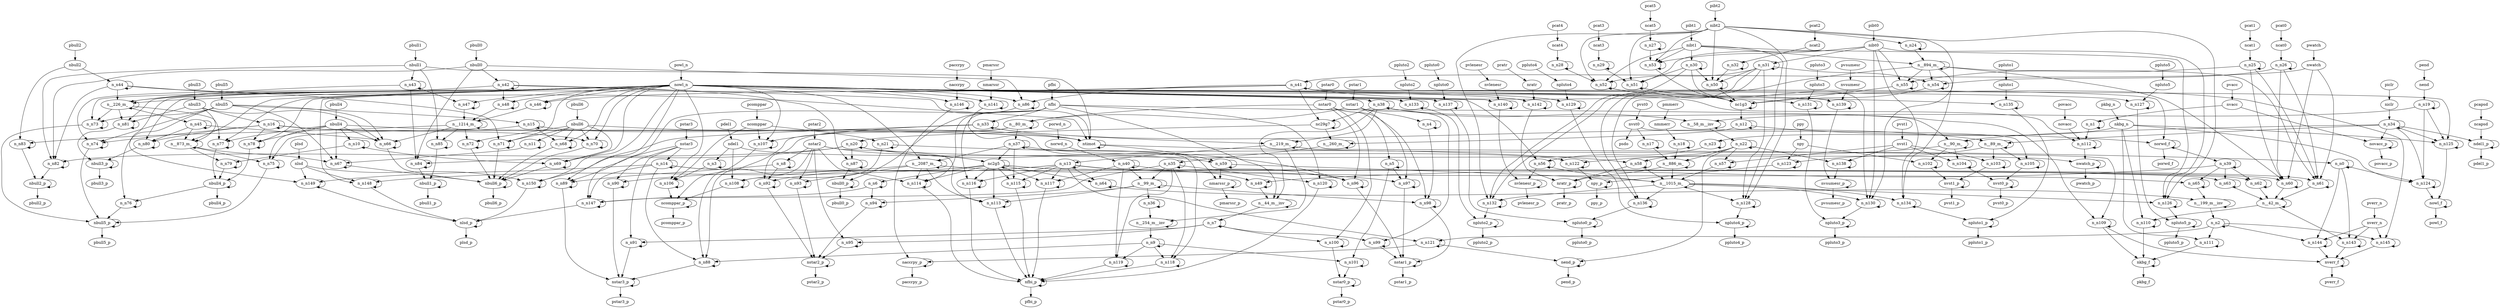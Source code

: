 digraph g {
 nbull2_p -> pbull2_p
 pdel1 -> ndel1
 nend_p -> pend_p
 nbull3_p -> pbull3_p
 norwd_f -> porwd_f
 nbull4_p -> pbull4_p
 npluto3_p -> ppluto3_p
 nwatch_p -> pwatch_p
 nbull5_p -> pbull5_p
 pratr -> nratr
 pbull1 -> nbull1
 nbull6_p -> pbull6_p
 npluto5_p -> ppluto5_p
 npy_p -> ppy_p
 pbull0 -> nbull0
 pwatch -> nwatch
 povacc -> novacc
 pverr_n -> nverr_n
 npluto4_p -> ppluto4_p
 nlsd_p -> plsd_p
 nvlenesr_p -> pvlenesr_p
 porwd_n -> norwd_n
 nfbi_p -> pfbi_p
 pvlenesr -> nvlenesr
 nstar1_p -> pstar1_p
 nvsumesr_p -> pvsumesr_p
 naccrpy_p -> paccrpy_p
 nkbg_f -> pkbg_f
 nmarssr_p -> pmarssr_p
 pmmerr -> nmmerr
 nstar0_p -> pstar0_p
 paccrpy -> naccrpy
 nstar3_p -> pstar3_p
 ndel1_p -> pdel1_p
 nstar2_p -> pstar2_p
 pvacc -> nvacc
 pcat4 -> ncat4
 pvst1 -> nvst1
 pcapsd -> ncapsd
 pcat3 -> ncat3
 pcat2 -> ncat2
 nvst0_p -> pvst0_p
 pcat1 -> ncat1
 plsd -> nlsd
 pvst0 -> nvst0
 pcat0 -> ncat0
 ncomppar_p -> pcomppar_p
 pibt2 -> nibt2
 pkbg_n -> nkbg_n
 nowl_f -> powl_f
 pmarssr -> nmarssr
 nvst0 -> psdo
 pend -> nend
 nvst1_p -> pvst1_p
 pvsumesr -> nvsumesr
 pbull5 -> nbull5
 npluto1_p -> ppluto1_p
 ppluto4 -> npluto4
 pstar2 -> nstar2
 pbull4 -> nbull4
 ppluto5 -> npluto5
 ppy -> npy
 pstar3 -> nstar3
 pbull3 -> nbull3
 pcomppar -> ncomppar
 pibt1 -> nibt1
 nratr_p -> pratr_p
 pstar0 -> nstar0
 pbull2 -> nbull2
 pibt0 -> nibt0
 npluto0_p -> ppluto0_p
 pstar1 -> nstar1
 ppluto0 -> npluto0
 pfbi -> nfbi
 novacc_p -> povacc_p
 powl_n -> nowl_n
 ppluto1 -> npluto1
 npluto2_p -> ppluto2_p
 nbull0_p -> pbull0_p
 piclr -> niclr
 ppluto2 -> npluto2
 nverr_f -> pverr_f
 nbull1_p -> pbull1_p
 pbull6 -> nbull6
 pcat5 -> ncat5
 ppluto3 -> npluto3
 n_n121 -> naccrpy_p
 n_n146 -> naccrpy_p
  -> naccrpy_p
 n_n9 -> n_n119
 n_n35 -> n_n119
 n_n40 -> n_n119
  -> n_n119
 n_n2 -> n_n111
 nkbg_n -> n_n111
  -> n_n111
 n_n102 -> nvst1_p
 n_n103 -> nvst1_p
  -> nvst1_p
 n_n92 -> nstar2_p
 n_n94 -> nstar2_p
 n_n93 -> nstar2_p
 n_n95 -> nstar2_p
  -> nstar2_p
 n_n20 -> n_n87
 n_n42 -> n_n87
  -> n_n87
 n_n78 -> nbull4_p
 n_n77 -> nbull4_p
 n_n79 -> nbull4_p
  -> nbull4_p
 n_n35 -> n_n147
 n_n14 -> n_n147
 n_n6 -> n_n147
 nfbi -> n_n147
  -> n_n147
 n_n9 -> n_n118
 n_n35 -> n_n118
 n_n37 -> n_n118
  -> n_n118
 n_n110 -> nkbg_f
 n_n109 -> nkbg_f
 n_n111 -> nkbg_f
  -> nkbg_f
 n__89_m_ -> n_n103
 nvst1 -> n_n103
  -> n_n103
 n_n37 -> n_n96
 n_n13 -> n_n96
 nstar0 -> n_n96
  -> n_n96
 nowl_n -> n_n86
 n_n41 -> n_n86
 nbull0 -> n_n86
  -> n_n86
 n_n16 -> n_n80
 n_n45 -> n_n80
 nowl_n -> n_n80
  -> n_n80
 nlsd -> n_n148
 nowl_n -> n_n148
 nc2g5 -> n_n148
  -> n_n148
 n_n130 -> npluto3_p
 n_n131 -> npluto3_p
  -> npluto3_p
 nkbg_n -> n_n125
 n_n34 -> n_n125
 n_n19 -> n_n125
 n_n41 -> n_n125
  -> n_n125
 n__90_m_ -> n_n102
 npy -> n_n102
  -> n_n102
 n_n6 -> n_n94
 n__99_m_ -> n_n94
  -> n_n94
 n__80_m_ -> n_n88
 n_n14 -> n_n88
 n_n9 -> n_n88
 nstar2 -> n_n88
  -> n_n88
 nbull3 -> n_n81
 n__226_m_ -> n_n81
 nowl_n -> n_n81
  -> n_n81
 nlsd -> n_n149
 nowl_n -> n_n149
 n_n14 -> n_n149
  -> n_n149
 nowl_n -> n_n131
 npluto3 -> n_n131
  -> n_n131
 n_n124 -> nowl_f
 n_n125 -> nowl_f
  -> nowl_f
 n_n100 -> nstar0_p
 n_n101 -> nstar0_p
  -> nstar0_p
 n_n7 -> n_n95
 nstar2 -> n_n95
  -> n_n95
 n_n86 -> nbull0_p
 n_n87 -> nbull0_p
  -> nbull0_p
 n_n80 -> nbull3_p
 n_n81 -> nbull3_p
  -> nbull3_p
 n_n2 -> n_n144
 n_n0 -> n_n144
 nverr_n -> n_n144
  -> n_n144
 n_n136 -> npluto0_p
 n_n137 -> npluto0_p
  -> npluto0_p
 n_n9 -> n_n101
 n_n5 -> n_n101
  -> n_n101
 n__80_m_ -> n_n92
 n_n13 -> n_n92
 n_n8 -> n_n92
  -> n_n92
 nbull0 -> n_n84
 n_n20 -> n_n84
 n_n43 -> n_n84
  -> n_n84
 n_n73 -> nbull5_p
 n_n75 -> nbull5_p
 n_n74 -> nbull5_p
 n_n76 -> nbull5_p
  -> nbull5_p
 n__254_m__inv -> n_n9
  -> n_n9
 n_n41 -> n_n145
 n_n2 -> n_n145
 nverr_n -> n_n145
  -> n_n145
 n__42_m_ -> n_n143
 n_n0 -> n_n143
 nverr_n -> n_n143
  -> n_n143
 n_n22 -> n_n138
 nvst1 -> n_n138
  -> n_n138
 n_n7 -> n_n100
 nstar0 -> n_n100
  -> n_n100
 n__2087_m_ -> n_n93
 nstar2 -> n_n93
  -> n_n93
 n_n82 -> nbull2_p
 n_n83 -> nbull2_p
  -> nbull2_p
 nowl_n -> n_n77
 n__226_m_ -> n_n77
 nbull4 -> n_n77
  -> n_n77
 n_n143 -> nverr_f
 n_n145 -> nverr_f
 n_n144 -> nverr_f
 n_n109 -> nverr_f
  -> nverr_f
 n_n96 -> nstar1_p
 n_n98 -> nstar1_p
 n_n97 -> nstar1_p
 n_n99 -> nstar1_p
  -> nstar1_p
 n_n7 -> n_n91
 nstar3 -> n_n91
  -> n_n91
 n_n84 -> nbull1_p
 n_n85 -> nbull1_p
  -> nbull1_p
 nowl_n -> n_n78
 n_n16 -> n_n78
 nbull4 -> n_n78
  -> n_n78
 nowl_n -> n_n146
 naccrpy -> n_n146
  -> n_n146
 n_n7 -> n_n99
 nstar1 -> n_n99
  -> n_n99
 n_n88 -> nstar3_p
 n_n90 -> nstar3_p
 n_n89 -> nstar3_p
 n_n91 -> nstar3_p
  -> nstar3_p
 n__1214_m_ -> n_n85
 nbull1 -> n_n85
  -> n_n85
 n__873_m_ -> n_n79
 n_n10 -> n_n79
  -> n_n79
 n_n59 -> nmarssr_p
 n_n141 -> nmarssr_p
  -> nmarssr_p
 nowl_n -> n_n135
 npluto1 -> n_n135
  -> n_n135
 n_n126 -> npluto5_p
 n_n127 -> npluto5_p
  -> npluto5_p
 n_n13 -> n_n121
 n_n2 -> n_n121
  -> n_n121
 nowl_n -> n_n112
 novacc -> n_n112
 n_n1 -> n_n112
  -> n_n112
 n_n104 -> nvst0_p
 n_n105 -> nvst0_p
  -> nvst0_p
 nstar0 -> n_n5
  -> n_n5
 nowl_n -> n_n141
 nmarssr -> n_n141
  -> n_n141
 n_n134 -> npluto1_p
 n_n135 -> npluto1_p
  -> npluto1_p
 nowl_n -> n_n127
 npluto5 -> n_n127
  -> n_n127
 n_n121 -> nend_p
 n_n22 -> nend_p
  -> nend_p
 n_n34 -> novacc_p
 nvacc -> novacc_p
  -> novacc_p
 ncomppar -> n_n106
 nowl_n -> n_n106
 n_n3 -> n_n106
  -> n_n106
 nc2g5 -> n_n6
  -> n_n6
 n_n142 -> nratr_p
 n_n58 -> nratr_p
 n__886_m_ -> nratr_p
  -> nratr_p
 n__1015_m_ -> n_n136
 n__894_m_ -> n_n136
 n_n31 -> n_n136
  -> n_n136
 n__1015_m_ -> n_n126
 nibt0 -> n_n126
 nibt2 -> n_n126
 nibt1 -> n_n126
  -> n_n126
 n_n35 -> n_n120
 nfbi -> n_n120
  -> n_n120
 n__2087_m_ -> n_n113
 nc2g5 -> n_n113
 nstar2 -> n_n113
 n__99_m_ -> n_n113
  -> n_n113
 ncomppar -> n_n107
 nowl_n -> n_n107
 n_n33 -> n_n107
  -> n_n107
 n__44_m__inv -> n_n7
  -> n_n7
 nowl_n -> n_n142
 nratr -> n_n142
  -> n_n142
 nowl_n -> n_n137
 npluto0 -> n_n137
  -> n_n137
 n_n12 -> norwd_f
 n_n41 -> norwd_f
  -> norwd_f
 n_n117 -> nfbi_p
 n_n116 -> nfbi_p
 n_n119 -> nfbi_p
 n_n118 -> nfbi_p
 n_n120 -> nfbi_p
 n_n113 -> nfbi_p
 n_n115 -> nfbi_p
 n_n114 -> nfbi_p
  -> nfbi_p
 n_n112 -> nwatch_p
 n_n20 -> nwatch_p
  -> nwatch_p
 n_n21 -> n_n108
 n_n13 -> n_n108
 ndel1 -> n_n108
  -> n_n108
 nstar2 -> n_n8
  -> n_n8
 nlsd -> n_n150
 nowl_n -> n_n150
 n_n33 -> n_n150
  -> n_n150
 n_n138 -> nvsumesr_p
 n_n139 -> nvsumesr_p
  -> nvsumesr_p
 n__1015_m_ -> n_n132
 n_n31 -> n_n132
 nibt2 -> n_n132
 n_n30 -> n_n132
  -> n_n132
 n__1015_m_ -> n_n130
 nibt0 -> n_n130
 nibt2 -> n_n130
 n_n30 -> n_n130
  -> n_n130
 n_n122 -> npy_p
 n_n123 -> npy_p
  -> npy_p
 nc2g5 -> n_n115
 n_n13 -> n_n115
 n_n37 -> n_n115
  -> n_n115
 n_n107 -> ncomppar_p
 n_n106 -> ncomppar_p
 n_n108 -> ncomppar_p
  -> ncomppar_p
 n__2087_m_ -> n_n90
 nstar3 -> n_n90
  -> n_n90
 n_n20 -> n_n82
 n_n44 -> n_n82
 nbull0 -> n_n82
 nbull1 -> n_n82
  -> n_n82
 nvacc -> n_n1
  -> n_n1
 n_n147 -> nlsd_p
 n_n149 -> nlsd_p
 n_n148 -> nlsd_p
 n_n150 -> nlsd_p
  -> nlsd_p
 nowl_n -> n_n139
 nvsumesr -> n_n139
  -> n_n139
 nowl_n -> n_n133
 npluto2 -> n_n133
  -> n_n133
 n_n128 -> npluto4_p
 n_n129 -> npluto4_p
  -> npluto4_p
 nkbg_n -> n_n124
 n_n34 -> n_n124
 n_n19 -> n_n124
 n_n0 -> n_n124
  -> n_n124
 n__2087_m_ -> n_n114
 nc2g5 -> n_n114
 nstar2 -> n_n114
 nfbi -> n_n114
  -> n_n114
 n_n34 -> ndel1_p
 ncapsd -> ndel1_p
  -> ndel1_p
 n_n8 -> n_n89
 nstar3 -> n_n89
 nowl_n -> n_n89
  -> n_n89
 n__1214_m_ -> n_n83
 nbull2 -> n_n83
  -> n_n83
 n__199_m__inv -> n_n2
  -> n_n2
 n_n56 -> nvlenesr_p
 n_n140 -> nvlenesr_p
  -> nvlenesr_p
 n_n132 -> npluto2_p
 n_n133 -> npluto2_p
  -> npluto2_p
 nowl_n -> n_n129
 npluto4 -> n_n129
  -> n_n129
 n__90_m_ -> n_n122
 ndel1 -> n_n122
  -> n_n122
 nc2g5 -> n_n117
 n_n13 -> n_n117
 n_n40 -> n_n117
  -> n_n117
 n__219_m_ -> n_n109
 n_n38 -> n_n109
  -> n_n109
 n__89_m_ -> n_n105
 nvst0 -> n_n105
  -> n_n105
 nstar1 -> n_n97
 n__2087_m_ -> n_n97
 n_n5 -> n_n97
  -> n_n97
 ndel1 -> n_n3
  -> n_n3
 nowl_n -> n_n140
 nvlenesr -> n_n140
  -> n_n140
 n__1015_m_ -> n_n134
 n__894_m_ -> n_n134
 nibt0 -> n_n134
  -> n_n134
 n__1015_m_ -> n_n128
 n_n31 -> n_n128
 nibt2 -> n_n128
 nibt1 -> n_n128
  -> n_n128
 n__89_m_ -> n_n123
 npy -> n_n123
  -> n_n123
 nc2g5 -> n_n116
 n_n13 -> n_n116
 nfbi -> n_n116
  -> n_n116
 n__42_m_ -> n_n110
 nkbg_n -> n_n110
  -> n_n110
 n__90_m_ -> n_n104
 nvst1 -> n_n104
  -> n_n104
 n_n4 -> n_n98
 n__99_m_ -> n_n98
 nstar0 -> n_n98
  -> n_n98
 nstar1 -> n_n4
  -> n_n4
 n__1214_m_ -> n_n72
 nbull6 -> n_n72
  -> n_n72
 nc2g5 -> n_n64
 n_n13 -> n_n64
  -> n_n64
 n_n57 -> n__1015_m_
 n_n56 -> n__1015_m_
 n_n59 -> n__1015_m_
 n_n58 -> n__1015_m_
 n__886_m_ -> n__1015_m_
  -> n__1015_m_
 nibt2 -> n_n51
 nibt0 -> n_n51
 n_n30 -> n_n51
 n_n29 -> n_n51
  -> n_n51
 n_n42 -> n_n48
 nowl_n -> n_n48
  -> n_n48
 n_n69 -> nbull6_p
 n_n68 -> nbull6_p
 n_n71 -> nbull6_p
 n_n70 -> nbull6_p
 n_n72 -> nbull6_p
 n_n67 -> nbull6_p
 n_n66 -> nbull6_p
  -> nbull6_p
 n_n33 -> n__219_m_
 n_n38 -> n__219_m_
  -> n__219_m_
 n_n41 -> nc29g7
 n_n38 -> nc29g7
  -> nc29g7
 nibt2 -> n_n50
 n_n31 -> n_n50
 n_n30 -> n_n50
 n_n32 -> n_n50
  -> n_n50
 n_n47 -> n__1214_m_
 n_n46 -> n__1214_m_
 n_n48 -> n__1214_m_
  -> n__1214_m_
 nowl_n -> n_n73
 n__226_m_ -> n_n73
 nbull5 -> n_n73
  -> n_n73
 n_n60 -> n__42_m_
 n_n62 -> n__42_m_
 n_n61 -> n__42_m_
 n_n63 -> n__42_m_
  -> n__42_m_
 n_n22 -> n_n58
 n_n21 -> n_n58
  -> n_n58
 nibt2 -> n_n53
 nibt0 -> n_n53
 nibt1 -> n_n53
 n_n27 -> n_n53
  -> n_n53
 n_n39 -> n_n49
 n_n40 -> n_n49
  -> n_n49
 nowl_n -> n_n74
 n_n16 -> n_n74
 nbull5 -> n_n74
  -> n_n74
 n_n39 -> n_n63
 n_n14 -> n_n63
  -> n_n63
 ntimot -> n_n59
 n_n20 -> n_n59
  -> n_n59
 nibt2 -> n_n52
 n_n31 -> n_n52
 nibt1 -> n_n52
 n_n28 -> n_n52
  -> n_n52
 nfbi -> n__44_m__inv
 n_n49 -> n__44_m__inv
 n_n38 -> n__44_m__inv
  -> n__44_m__inv
 ntimot -> n_n0
  -> n_n0
 nbull4 -> n_n75
 n__873_m_ -> n_n75
 n_n15 -> n_n75
  -> n_n75
 nbull1 -> n_n43
  -> n_n43
 ncat2 -> n_n32
  -> n_n32
 ncomppar -> n_n21
  -> n_n21
 nbull4 -> n_n10
  -> n_n10
 nbull4_p -> n_n76
 nbull5 -> n_n76
  -> n_n76
 nbull0 -> n_n42
  -> n_n42
 nfbi -> n_n33
  -> n_n33
 nc29g7 -> n_n20
  -> n_n20
 nbull6 -> n_n11
  -> n_n11
 nwatch -> n_n41
  -> n_n41
 nibt1 -> n_n30
  -> n_n30
 nkbg_n -> n_n23
  -> n_n23
 nc1g3 -> n_n12
  -> n_n12
 norwd_n -> n_n40
  -> n_n40
 nibt0 -> n_n31
  -> n_n31
 n__58_m__inv -> n_n22
  -> n_n22
 n__219_m_ -> n_n13
  -> n_n13
 nvst1 -> n_n57
 n_n22 -> n_n57
  -> n_n57
 nfbi -> n__90_m_
 n_n34 -> n__90_m_
  -> n__90_m_
 n_n44 -> n__226_m_
 n_n42 -> n__226_m_
 n_n43 -> n__226_m_
 n_n41 -> n__226_m_
  -> n__226_m_
 n__99_m_ -> n_n36
  -> n_n36
 ncat1 -> n_n25
  -> n_n25
 nstar3 -> n_n14
  -> n_n14
 n_n23 -> n_n56
 nowl_n -> n_n56
  -> n_n56
 n_n33 -> n__89_m_
 n_n34 -> n__89_m_
  -> n__89_m_
 nbull3 -> n__873_m_
 n_n45 -> n__873_m_
 nowl_n -> n__873_m_
  -> n__873_m_
 n__80_m_ -> n_n37
  -> n_n37
 nibt2 -> n_n24
  -> n_n24
 nbull5 -> n_n15
  -> n_n15
 n__873_m_ -> n_n67
 nbull5 -> n_n67
 n_n11 -> n_n67
 nbull4 -> n_n67
  -> n_n67
 n_n26 -> n_n61
 n__894_m_ -> n_n61
 n_n25 -> n_n61
 nwatch -> n_n61
 n_n14 -> n_n61
  -> n_n61
 n__226_m_ -> n_n45
  -> n_n45
 niclr -> n_n34
  -> n_n34
 ncat5 -> n_n27
  -> n_n27
 nbull3 -> n_n16
  -> n_n16
 n__1214_m_ -> n_n66
 n_n45 -> n_n66
 nbull4 -> n_n66
 nbull5 -> n_n66
 nbull3 -> n_n66
  -> n_n66
 nc2g5 -> n_n62
 n_n39 -> n_n62
  -> n_n62
 nbull2 -> n_n44
  -> n_n44
 n__260_m_ -> n_n35
  -> n_n35
 ncat0 -> n_n26
  -> n_n26
 nvst0 -> n_n17
  -> n_n17
 nbull6 -> n_n68
 nowl_n -> n_n68
 n_n15 -> n_n68
  -> n_n68
 n_n37 -> nc2g5
 nstar2 -> nc2g5
  -> nc2g5
 n_n15 -> ntimot
 nbull6 -> ntimot
 n_n16 -> ntimot
 nbull4 -> ntimot
 n_n42 -> ntimot
 nbull1 -> ntimot
 n_n44 -> ntimot
  -> ntimot
 nibt0 -> n_n55
 n__894_m_ -> n_n55
 n_n25 -> n_n55
  -> n_n55
 n_n37 -> n__2087_m_
 nowl_n -> n__2087_m_
  -> n__2087_m_
 ncat3 -> n_n29
  -> n_n29
 nmmerr -> n_n18
  -> n_n18
 nbull6 -> n_n69
 nowl_n -> n_n69
 n_n10 -> n_n69
  -> n_n69
 nc29g7 -> n__260_m_
 n_n12 -> n__260_m_
  -> n__260_m_
 n_n26 -> n_n60
 n__894_m_ -> n_n60
 n_n25 -> n_n60
 nwatch -> n_n60
 nc2g5 -> n_n60
  -> n_n60
 n__894_m_ -> n_n54
 n_n26 -> n_n54
 n_n31 -> n_n54
  -> n_n54
 n__219_m_ -> n__254_m__inv
 n_n36 -> n__254_m__inv
  -> n__254_m__inv
 ncat4 -> n_n28
  -> n_n28
 nend -> n_n19
  -> n_n19
 nbull6 -> n_n70
 nowl_n -> n_n70
 n_n16 -> n_n70
  -> n_n70
 n_n64 -> n__199_m__inv
 n_n65 -> n__199_m__inv
  -> n__199_m__inv
 n_n19 -> n__58_m__inv
 n_n38 -> n__58_m__inv
  -> n__58_m__inv
 n_n24 -> n__894_m_
 nibt1 -> n__894_m_
  -> n__894_m_
 nstar1 -> n__80_m_
 nstar0 -> n__80_m_
  -> n__80_m_
 n_n43 -> n_n47
 nowl_n -> n_n47
  -> n_n47
 nowl_n -> n_n38
  -> n_n38
 nbull6 -> n_n71
 nowl_n -> n_n71
 n_n44 -> n_n71
  -> n_n71
 n_n13 -> n_n65
 n_n39 -> n_n65
  -> n_n65
 n_n17 -> n__886_m_
 n_n22 -> n__886_m_
 n_n18 -> n__886_m_
  -> n__886_m_
 n_n52 -> nc1g3
 n_n51 -> nc1g3
 n_n54 -> nc1g3
 n_n53 -> nc1g3
 n_n55 -> nc1g3
 n_n50 -> nc1g3
  -> nc1g3
 n_n35 -> n__99_m_
 n_n40 -> n__99_m_
  -> n__99_m_
 n_n41 -> n_n46
 nowl_n -> n_n46
  -> n_n46
 norwd_f -> n_n39
  -> n_n39
}

